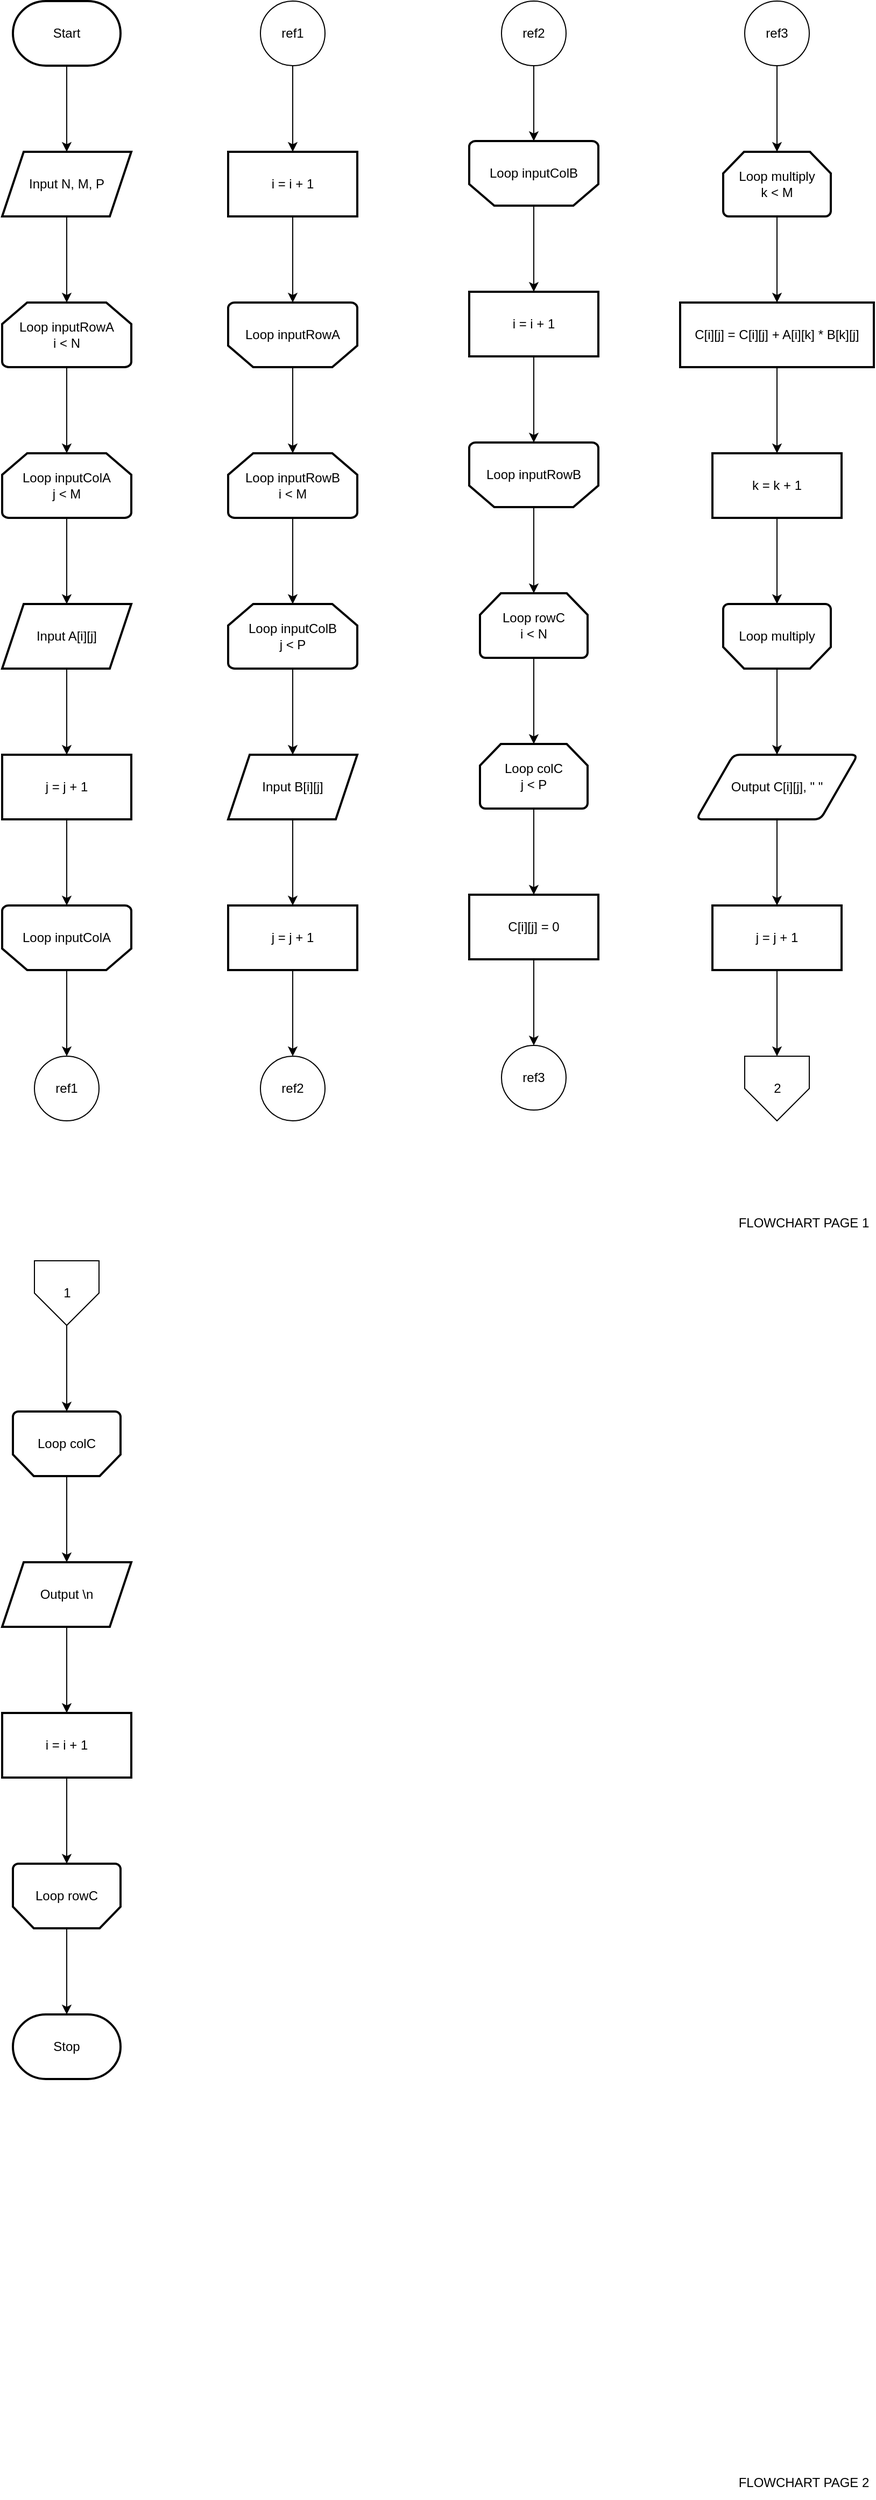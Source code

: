 <mxfile version="21.7.4" type="github">
  <diagram id="C5RBs43oDa-KdzZeNtuy" name="Page-1">
    <mxGraphModel dx="1193" dy="753" grid="1" gridSize="10" guides="1" tooltips="1" connect="1" arrows="1" fold="1" page="1" pageScale="1" pageWidth="827" pageHeight="1169" math="0" shadow="0">
      <root>
        <mxCell id="WIyWlLk6GJQsqaUBKTNV-0" />
        <mxCell id="WIyWlLk6GJQsqaUBKTNV-1" parent="WIyWlLk6GJQsqaUBKTNV-0" />
        <mxCell id="HKxjh_wqK_dI9qvHyycY-36" value="" style="edgeStyle=orthogonalEdgeStyle;rounded=0;orthogonalLoop=1;jettySize=auto;html=1;" parent="WIyWlLk6GJQsqaUBKTNV-1" source="HKxjh_wqK_dI9qvHyycY-33" target="HKxjh_wqK_dI9qvHyycY-37" edge="1">
          <mxGeometry relative="1" as="geometry">
            <mxPoint x="70" y="290" as="targetPoint" />
          </mxGeometry>
        </mxCell>
        <mxCell id="HKxjh_wqK_dI9qvHyycY-33" value="Input N, M, P" style="shape=parallelogram;perimeter=parallelogramPerimeter;whiteSpace=wrap;html=1;fixedSize=1;strokeWidth=2;" parent="WIyWlLk6GJQsqaUBKTNV-1" vertex="1">
          <mxGeometry x="10" y="150" width="120" height="60" as="geometry" />
        </mxCell>
        <mxCell id="HKxjh_wqK_dI9qvHyycY-39" value="" style="edgeStyle=orthogonalEdgeStyle;rounded=0;orthogonalLoop=1;jettySize=auto;html=1;" parent="WIyWlLk6GJQsqaUBKTNV-1" source="HKxjh_wqK_dI9qvHyycY-37" target="HKxjh_wqK_dI9qvHyycY-40" edge="1">
          <mxGeometry relative="1" as="geometry">
            <mxPoint x="70" y="430" as="targetPoint" />
          </mxGeometry>
        </mxCell>
        <mxCell id="HKxjh_wqK_dI9qvHyycY-37" value="Loop inputRowA&lt;br&gt;i &amp;lt; N" style="strokeWidth=2;html=1;shape=mxgraph.flowchart.loop_limit;whiteSpace=wrap;" parent="WIyWlLk6GJQsqaUBKTNV-1" vertex="1">
          <mxGeometry x="10" y="290" width="120" height="60" as="geometry" />
        </mxCell>
        <mxCell id="HKxjh_wqK_dI9qvHyycY-42" value="" style="edgeStyle=orthogonalEdgeStyle;rounded=0;orthogonalLoop=1;jettySize=auto;html=1;" parent="WIyWlLk6GJQsqaUBKTNV-1" source="HKxjh_wqK_dI9qvHyycY-40" target="HKxjh_wqK_dI9qvHyycY-41" edge="1">
          <mxGeometry relative="1" as="geometry" />
        </mxCell>
        <mxCell id="HKxjh_wqK_dI9qvHyycY-40" value="Loop inputColA&lt;br&gt;j &amp;lt; M" style="strokeWidth=2;html=1;shape=mxgraph.flowchart.loop_limit;whiteSpace=wrap;" parent="WIyWlLk6GJQsqaUBKTNV-1" vertex="1">
          <mxGeometry x="10" y="430" width="120" height="60" as="geometry" />
        </mxCell>
        <mxCell id="7tl5TSwnwn83FbGlhzgR-7" value="" style="edgeStyle=orthogonalEdgeStyle;rounded=0;orthogonalLoop=1;jettySize=auto;html=1;" parent="WIyWlLk6GJQsqaUBKTNV-1" source="HKxjh_wqK_dI9qvHyycY-41" target="7tl5TSwnwn83FbGlhzgR-6" edge="1">
          <mxGeometry relative="1" as="geometry" />
        </mxCell>
        <mxCell id="HKxjh_wqK_dI9qvHyycY-41" value="Input A[i][j]" style="shape=parallelogram;perimeter=parallelogramPerimeter;whiteSpace=wrap;html=1;fixedSize=1;strokeWidth=2;" parent="WIyWlLk6GJQsqaUBKTNV-1" vertex="1">
          <mxGeometry x="10" y="570" width="120" height="60" as="geometry" />
        </mxCell>
        <mxCell id="7tl5TSwnwn83FbGlhzgR-9" value="" style="edgeStyle=orthogonalEdgeStyle;rounded=0;orthogonalLoop=1;jettySize=auto;html=1;" parent="WIyWlLk6GJQsqaUBKTNV-1" source="7tl5TSwnwn83FbGlhzgR-6" target="7tl5TSwnwn83FbGlhzgR-10" edge="1">
          <mxGeometry relative="1" as="geometry">
            <mxPoint x="70" y="850" as="targetPoint" />
          </mxGeometry>
        </mxCell>
        <mxCell id="7tl5TSwnwn83FbGlhzgR-6" value="j = j + 1" style="whiteSpace=wrap;html=1;strokeWidth=2;" parent="WIyWlLk6GJQsqaUBKTNV-1" vertex="1">
          <mxGeometry x="10" y="710" width="120" height="60" as="geometry" />
        </mxCell>
        <mxCell id="BlL5_unkoP82LWrU3UgC-6" value="" style="edgeStyle=orthogonalEdgeStyle;rounded=0;orthogonalLoop=1;jettySize=auto;html=1;" edge="1" parent="WIyWlLk6GJQsqaUBKTNV-1" source="7tl5TSwnwn83FbGlhzgR-10" target="BlL5_unkoP82LWrU3UgC-13">
          <mxGeometry relative="1" as="geometry">
            <mxPoint x="70" y="990.0" as="targetPoint" />
          </mxGeometry>
        </mxCell>
        <mxCell id="7tl5TSwnwn83FbGlhzgR-10" value="Loop inputColA" style="strokeWidth=2;html=1;shape=mxgraph.flowchart.loop_limit;whiteSpace=wrap;direction=west;" parent="WIyWlLk6GJQsqaUBKTNV-1" vertex="1">
          <mxGeometry x="10" y="850" width="120" height="60" as="geometry" />
        </mxCell>
        <mxCell id="7tl5TSwnwn83FbGlhzgR-14" value="" style="edgeStyle=orthogonalEdgeStyle;rounded=0;orthogonalLoop=1;jettySize=auto;html=1;" parent="WIyWlLk6GJQsqaUBKTNV-1" source="7tl5TSwnwn83FbGlhzgR-11" target="7tl5TSwnwn83FbGlhzgR-15" edge="1">
          <mxGeometry relative="1" as="geometry">
            <mxPoint x="280" y="290" as="targetPoint" />
          </mxGeometry>
        </mxCell>
        <mxCell id="7tl5TSwnwn83FbGlhzgR-11" value="i = i + 1" style="whiteSpace=wrap;html=1;strokeWidth=2;" parent="WIyWlLk6GJQsqaUBKTNV-1" vertex="1">
          <mxGeometry x="220" y="150" width="120" height="60" as="geometry" />
        </mxCell>
        <mxCell id="7tl5TSwnwn83FbGlhzgR-29" value="" style="edgeStyle=orthogonalEdgeStyle;rounded=0;orthogonalLoop=1;jettySize=auto;html=1;" parent="WIyWlLk6GJQsqaUBKTNV-1" source="7tl5TSwnwn83FbGlhzgR-15" target="7tl5TSwnwn83FbGlhzgR-17" edge="1">
          <mxGeometry relative="1" as="geometry" />
        </mxCell>
        <mxCell id="7tl5TSwnwn83FbGlhzgR-15" value="Loop inputRowA" style="strokeWidth=2;html=1;shape=mxgraph.flowchart.loop_limit;whiteSpace=wrap;direction=west;" parent="WIyWlLk6GJQsqaUBKTNV-1" vertex="1">
          <mxGeometry x="220" y="290" width="120" height="60" as="geometry" />
        </mxCell>
        <mxCell id="7tl5TSwnwn83FbGlhzgR-16" value="" style="edgeStyle=orthogonalEdgeStyle;rounded=0;orthogonalLoop=1;jettySize=auto;html=1;" parent="WIyWlLk6GJQsqaUBKTNV-1" source="7tl5TSwnwn83FbGlhzgR-17" target="7tl5TSwnwn83FbGlhzgR-19" edge="1">
          <mxGeometry relative="1" as="geometry">
            <mxPoint x="280" y="570" as="targetPoint" />
          </mxGeometry>
        </mxCell>
        <mxCell id="7tl5TSwnwn83FbGlhzgR-17" value="Loop inputRowB&lt;br&gt;i &amp;lt; M" style="strokeWidth=2;html=1;shape=mxgraph.flowchart.loop_limit;whiteSpace=wrap;" parent="WIyWlLk6GJQsqaUBKTNV-1" vertex="1">
          <mxGeometry x="220" y="430" width="120" height="60" as="geometry" />
        </mxCell>
        <mxCell id="7tl5TSwnwn83FbGlhzgR-18" value="" style="edgeStyle=orthogonalEdgeStyle;rounded=0;orthogonalLoop=1;jettySize=auto;html=1;" parent="WIyWlLk6GJQsqaUBKTNV-1" source="7tl5TSwnwn83FbGlhzgR-19" target="7tl5TSwnwn83FbGlhzgR-21" edge="1">
          <mxGeometry relative="1" as="geometry" />
        </mxCell>
        <mxCell id="7tl5TSwnwn83FbGlhzgR-19" value="Loop inputColB&lt;br&gt;j &amp;lt; P" style="strokeWidth=2;html=1;shape=mxgraph.flowchart.loop_limit;whiteSpace=wrap;" parent="WIyWlLk6GJQsqaUBKTNV-1" vertex="1">
          <mxGeometry x="220" y="570" width="120" height="60" as="geometry" />
        </mxCell>
        <mxCell id="7tl5TSwnwn83FbGlhzgR-20" value="" style="edgeStyle=orthogonalEdgeStyle;rounded=0;orthogonalLoop=1;jettySize=auto;html=1;" parent="WIyWlLk6GJQsqaUBKTNV-1" source="7tl5TSwnwn83FbGlhzgR-21" target="7tl5TSwnwn83FbGlhzgR-23" edge="1">
          <mxGeometry relative="1" as="geometry" />
        </mxCell>
        <mxCell id="7tl5TSwnwn83FbGlhzgR-21" value="Input B[i][j]" style="shape=parallelogram;perimeter=parallelogramPerimeter;whiteSpace=wrap;html=1;fixedSize=1;strokeWidth=2;" parent="WIyWlLk6GJQsqaUBKTNV-1" vertex="1">
          <mxGeometry x="220" y="710" width="120" height="60" as="geometry" />
        </mxCell>
        <mxCell id="BlL5_unkoP82LWrU3UgC-19" value="" style="edgeStyle=orthogonalEdgeStyle;rounded=0;orthogonalLoop=1;jettySize=auto;html=1;" edge="1" parent="WIyWlLk6GJQsqaUBKTNV-1" source="7tl5TSwnwn83FbGlhzgR-23" target="BlL5_unkoP82LWrU3UgC-20">
          <mxGeometry relative="1" as="geometry">
            <mxPoint x="280" y="980" as="targetPoint" />
          </mxGeometry>
        </mxCell>
        <mxCell id="7tl5TSwnwn83FbGlhzgR-23" value="j = j + 1" style="whiteSpace=wrap;html=1;strokeWidth=2;" parent="WIyWlLk6GJQsqaUBKTNV-1" vertex="1">
          <mxGeometry x="220" y="850" width="120" height="60" as="geometry" />
        </mxCell>
        <mxCell id="7tl5TSwnwn83FbGlhzgR-24" value="" style="edgeStyle=orthogonalEdgeStyle;rounded=0;orthogonalLoop=1;jettySize=auto;html=1;" parent="WIyWlLk6GJQsqaUBKTNV-1" source="7tl5TSwnwn83FbGlhzgR-25" target="7tl5TSwnwn83FbGlhzgR-27" edge="1">
          <mxGeometry relative="1" as="geometry" />
        </mxCell>
        <mxCell id="7tl5TSwnwn83FbGlhzgR-25" value="Loop inputColB" style="strokeWidth=2;html=1;shape=mxgraph.flowchart.loop_limit;whiteSpace=wrap;direction=west;" parent="WIyWlLk6GJQsqaUBKTNV-1" vertex="1">
          <mxGeometry x="444" y="140" width="120" height="60" as="geometry" />
        </mxCell>
        <mxCell id="7tl5TSwnwn83FbGlhzgR-26" value="" style="edgeStyle=orthogonalEdgeStyle;rounded=0;orthogonalLoop=1;jettySize=auto;html=1;" parent="WIyWlLk6GJQsqaUBKTNV-1" source="7tl5TSwnwn83FbGlhzgR-27" target="7tl5TSwnwn83FbGlhzgR-28" edge="1">
          <mxGeometry relative="1" as="geometry">
            <mxPoint x="504" y="420" as="targetPoint" />
          </mxGeometry>
        </mxCell>
        <mxCell id="7tl5TSwnwn83FbGlhzgR-27" value="i = i + 1" style="whiteSpace=wrap;html=1;strokeWidth=2;" parent="WIyWlLk6GJQsqaUBKTNV-1" vertex="1">
          <mxGeometry x="444" y="280" width="120" height="60" as="geometry" />
        </mxCell>
        <mxCell id="7tl5TSwnwn83FbGlhzgR-31" value="" style="edgeStyle=orthogonalEdgeStyle;rounded=0;orthogonalLoop=1;jettySize=auto;html=1;" parent="WIyWlLk6GJQsqaUBKTNV-1" source="7tl5TSwnwn83FbGlhzgR-28" target="7tl5TSwnwn83FbGlhzgR-30" edge="1">
          <mxGeometry relative="1" as="geometry" />
        </mxCell>
        <mxCell id="7tl5TSwnwn83FbGlhzgR-28" value="Loop inputRowB" style="strokeWidth=2;html=1;shape=mxgraph.flowchart.loop_limit;whiteSpace=wrap;direction=west;" parent="WIyWlLk6GJQsqaUBKTNV-1" vertex="1">
          <mxGeometry x="444" y="420" width="120" height="60" as="geometry" />
        </mxCell>
        <mxCell id="7tl5TSwnwn83FbGlhzgR-33" value="" style="edgeStyle=orthogonalEdgeStyle;rounded=0;orthogonalLoop=1;jettySize=auto;html=1;" parent="WIyWlLk6GJQsqaUBKTNV-1" source="7tl5TSwnwn83FbGlhzgR-30" target="7tl5TSwnwn83FbGlhzgR-32" edge="1">
          <mxGeometry relative="1" as="geometry" />
        </mxCell>
        <mxCell id="7tl5TSwnwn83FbGlhzgR-30" value="Loop rowC&lt;br&gt;i &amp;lt; N" style="strokeWidth=2;html=1;shape=mxgraph.flowchart.loop_limit;whiteSpace=wrap;direction=east;" parent="WIyWlLk6GJQsqaUBKTNV-1" vertex="1">
          <mxGeometry x="454" y="560" width="100" height="60" as="geometry" />
        </mxCell>
        <mxCell id="7tl5TSwnwn83FbGlhzgR-35" value="" style="edgeStyle=orthogonalEdgeStyle;rounded=0;orthogonalLoop=1;jettySize=auto;html=1;" parent="WIyWlLk6GJQsqaUBKTNV-1" source="7tl5TSwnwn83FbGlhzgR-32" target="7tl5TSwnwn83FbGlhzgR-34" edge="1">
          <mxGeometry relative="1" as="geometry" />
        </mxCell>
        <mxCell id="7tl5TSwnwn83FbGlhzgR-32" value="Loop colC&lt;br&gt;j &amp;lt; P" style="strokeWidth=2;html=1;shape=mxgraph.flowchart.loop_limit;whiteSpace=wrap;direction=east;" parent="WIyWlLk6GJQsqaUBKTNV-1" vertex="1">
          <mxGeometry x="454" y="700" width="100" height="60" as="geometry" />
        </mxCell>
        <mxCell id="BlL5_unkoP82LWrU3UgC-26" value="" style="edgeStyle=orthogonalEdgeStyle;rounded=0;orthogonalLoop=1;jettySize=auto;html=1;" edge="1" parent="WIyWlLk6GJQsqaUBKTNV-1" source="7tl5TSwnwn83FbGlhzgR-34" target="BlL5_unkoP82LWrU3UgC-27">
          <mxGeometry relative="1" as="geometry">
            <mxPoint x="504" y="970" as="targetPoint" />
          </mxGeometry>
        </mxCell>
        <mxCell id="7tl5TSwnwn83FbGlhzgR-34" value="C[i][j] = 0" style="whiteSpace=wrap;html=1;strokeWidth=2;" parent="WIyWlLk6GJQsqaUBKTNV-1" vertex="1">
          <mxGeometry x="444" y="840" width="120" height="60" as="geometry" />
        </mxCell>
        <mxCell id="7tl5TSwnwn83FbGlhzgR-42" value="" style="edgeStyle=orthogonalEdgeStyle;rounded=0;orthogonalLoop=1;jettySize=auto;html=1;" parent="WIyWlLk6GJQsqaUBKTNV-1" source="7tl5TSwnwn83FbGlhzgR-40" target="7tl5TSwnwn83FbGlhzgR-41" edge="1">
          <mxGeometry relative="1" as="geometry" />
        </mxCell>
        <mxCell id="7tl5TSwnwn83FbGlhzgR-40" value="Loop multiply&lt;br&gt;k &amp;lt; M" style="strokeWidth=2;html=1;shape=mxgraph.flowchart.loop_limit;whiteSpace=wrap;" parent="WIyWlLk6GJQsqaUBKTNV-1" vertex="1">
          <mxGeometry x="680" y="150" width="100" height="60" as="geometry" />
        </mxCell>
        <mxCell id="7tl5TSwnwn83FbGlhzgR-44" value="" style="edgeStyle=orthogonalEdgeStyle;rounded=0;orthogonalLoop=1;jettySize=auto;html=1;" parent="WIyWlLk6GJQsqaUBKTNV-1" source="7tl5TSwnwn83FbGlhzgR-41" edge="1">
          <mxGeometry relative="1" as="geometry">
            <mxPoint x="730" y="430.0" as="targetPoint" />
          </mxGeometry>
        </mxCell>
        <mxCell id="7tl5TSwnwn83FbGlhzgR-41" value="C[i][j] = C[i][j] + A[i][k] * B[k][j]" style="whiteSpace=wrap;html=1;strokeWidth=2;" parent="WIyWlLk6GJQsqaUBKTNV-1" vertex="1">
          <mxGeometry x="640" y="290" width="180" height="60" as="geometry" />
        </mxCell>
        <mxCell id="7tl5TSwnwn83FbGlhzgR-62" value="" style="edgeStyle=orthogonalEdgeStyle;rounded=0;orthogonalLoop=1;jettySize=auto;html=1;" parent="WIyWlLk6GJQsqaUBKTNV-1" source="7tl5TSwnwn83FbGlhzgR-60" target="HKxjh_wqK_dI9qvHyycY-33" edge="1">
          <mxGeometry relative="1" as="geometry" />
        </mxCell>
        <mxCell id="7tl5TSwnwn83FbGlhzgR-60" value="Start" style="strokeWidth=2;html=1;shape=mxgraph.flowchart.terminator;whiteSpace=wrap;" parent="WIyWlLk6GJQsqaUBKTNV-1" vertex="1">
          <mxGeometry x="20" y="10" width="100" height="60" as="geometry" />
        </mxCell>
        <mxCell id="BlL5_unkoP82LWrU3UgC-13" value="ref1" style="ellipse;whiteSpace=wrap;html=1;aspect=fixed;" vertex="1" parent="WIyWlLk6GJQsqaUBKTNV-1">
          <mxGeometry x="40" y="990" width="60" height="60" as="geometry" />
        </mxCell>
        <mxCell id="BlL5_unkoP82LWrU3UgC-17" value="" style="edgeStyle=orthogonalEdgeStyle;rounded=0;orthogonalLoop=1;jettySize=auto;html=1;" edge="1" parent="WIyWlLk6GJQsqaUBKTNV-1" source="BlL5_unkoP82LWrU3UgC-16" target="7tl5TSwnwn83FbGlhzgR-11">
          <mxGeometry relative="1" as="geometry" />
        </mxCell>
        <mxCell id="BlL5_unkoP82LWrU3UgC-16" value="ref1" style="ellipse;whiteSpace=wrap;html=1;aspect=fixed;" vertex="1" parent="WIyWlLk6GJQsqaUBKTNV-1">
          <mxGeometry x="250" y="10" width="60" height="60" as="geometry" />
        </mxCell>
        <mxCell id="BlL5_unkoP82LWrU3UgC-20" value="ref2" style="ellipse;whiteSpace=wrap;html=1;aspect=fixed;" vertex="1" parent="WIyWlLk6GJQsqaUBKTNV-1">
          <mxGeometry x="250" y="990" width="60" height="60" as="geometry" />
        </mxCell>
        <mxCell id="BlL5_unkoP82LWrU3UgC-24" value="" style="edgeStyle=orthogonalEdgeStyle;rounded=0;orthogonalLoop=1;jettySize=auto;html=1;" edge="1" parent="WIyWlLk6GJQsqaUBKTNV-1" source="BlL5_unkoP82LWrU3UgC-23" target="7tl5TSwnwn83FbGlhzgR-25">
          <mxGeometry relative="1" as="geometry" />
        </mxCell>
        <mxCell id="BlL5_unkoP82LWrU3UgC-23" value="ref2" style="ellipse;whiteSpace=wrap;html=1;aspect=fixed;" vertex="1" parent="WIyWlLk6GJQsqaUBKTNV-1">
          <mxGeometry x="474" y="10" width="60" height="60" as="geometry" />
        </mxCell>
        <mxCell id="BlL5_unkoP82LWrU3UgC-27" value="ref3" style="ellipse;whiteSpace=wrap;html=1;aspect=fixed;" vertex="1" parent="WIyWlLk6GJQsqaUBKTNV-1">
          <mxGeometry x="474" y="980" width="60" height="60" as="geometry" />
        </mxCell>
        <mxCell id="BlL5_unkoP82LWrU3UgC-31" value="" style="edgeStyle=orthogonalEdgeStyle;rounded=0;orthogonalLoop=1;jettySize=auto;html=1;" edge="1" parent="WIyWlLk6GJQsqaUBKTNV-1" source="BlL5_unkoP82LWrU3UgC-30" target="7tl5TSwnwn83FbGlhzgR-40">
          <mxGeometry relative="1" as="geometry" />
        </mxCell>
        <mxCell id="BlL5_unkoP82LWrU3UgC-30" value="ref3" style="ellipse;whiteSpace=wrap;html=1;aspect=fixed;" vertex="1" parent="WIyWlLk6GJQsqaUBKTNV-1">
          <mxGeometry x="700" y="10" width="60" height="60" as="geometry" />
        </mxCell>
        <mxCell id="BlL5_unkoP82LWrU3UgC-49" value="" style="edgeStyle=orthogonalEdgeStyle;rounded=0;orthogonalLoop=1;jettySize=auto;html=1;" edge="1" parent="WIyWlLk6GJQsqaUBKTNV-1" source="BlL5_unkoP82LWrU3UgC-50" target="BlL5_unkoP82LWrU3UgC-57">
          <mxGeometry relative="1" as="geometry" />
        </mxCell>
        <mxCell id="BlL5_unkoP82LWrU3UgC-50" value="Loop multiply" style="strokeWidth=2;html=1;shape=mxgraph.flowchart.loop_limit;whiteSpace=wrap;direction=west;" vertex="1" parent="WIyWlLk6GJQsqaUBKTNV-1">
          <mxGeometry x="680" y="570.0" width="100" height="60" as="geometry" />
        </mxCell>
        <mxCell id="BlL5_unkoP82LWrU3UgC-51" value="" style="edgeStyle=orthogonalEdgeStyle;rounded=0;orthogonalLoop=1;jettySize=auto;html=1;" edge="1" parent="WIyWlLk6GJQsqaUBKTNV-1" source="BlL5_unkoP82LWrU3UgC-52" target="BlL5_unkoP82LWrU3UgC-63">
          <mxGeometry relative="1" as="geometry" />
        </mxCell>
        <mxCell id="BlL5_unkoP82LWrU3UgC-52" value="Loop colC" style="strokeWidth=2;html=1;shape=mxgraph.flowchart.loop_limit;whiteSpace=wrap;direction=west;" vertex="1" parent="WIyWlLk6GJQsqaUBKTNV-1">
          <mxGeometry x="20" y="1320.0" width="100" height="60" as="geometry" />
        </mxCell>
        <mxCell id="BlL5_unkoP82LWrU3UgC-53" value="" style="edgeStyle=orthogonalEdgeStyle;rounded=0;orthogonalLoop=1;jettySize=auto;html=1;" edge="1" parent="WIyWlLk6GJQsqaUBKTNV-1" source="BlL5_unkoP82LWrU3UgC-54" target="BlL5_unkoP82LWrU3UgC-55">
          <mxGeometry relative="1" as="geometry">
            <mxPoint x="70" y="1850" as="targetPoint" />
          </mxGeometry>
        </mxCell>
        <mxCell id="BlL5_unkoP82LWrU3UgC-54" value="Loop rowC" style="strokeWidth=2;html=1;shape=mxgraph.flowchart.loop_limit;whiteSpace=wrap;direction=west;" vertex="1" parent="WIyWlLk6GJQsqaUBKTNV-1">
          <mxGeometry x="20" y="1740" width="100" height="60" as="geometry" />
        </mxCell>
        <mxCell id="BlL5_unkoP82LWrU3UgC-55" value="Stop" style="strokeWidth=2;html=1;shape=mxgraph.flowchart.terminator;whiteSpace=wrap;" vertex="1" parent="WIyWlLk6GJQsqaUBKTNV-1">
          <mxGeometry x="20" y="1880" width="100" height="60" as="geometry" />
        </mxCell>
        <mxCell id="BlL5_unkoP82LWrU3UgC-56" value="" style="edgeStyle=orthogonalEdgeStyle;rounded=0;orthogonalLoop=1;jettySize=auto;html=1;" edge="1" parent="WIyWlLk6GJQsqaUBKTNV-1" source="BlL5_unkoP82LWrU3UgC-57">
          <mxGeometry relative="1" as="geometry">
            <mxPoint x="730" y="850" as="targetPoint" />
          </mxGeometry>
        </mxCell>
        <mxCell id="BlL5_unkoP82LWrU3UgC-57" value="Output C[i][j], &quot; &quot;" style="shape=parallelogram;html=1;strokeWidth=2;perimeter=parallelogramPerimeter;whiteSpace=wrap;rounded=1;arcSize=12;size=0.23;" vertex="1" parent="WIyWlLk6GJQsqaUBKTNV-1">
          <mxGeometry x="655" y="710" width="150" height="60" as="geometry" />
        </mxCell>
        <mxCell id="BlL5_unkoP82LWrU3UgC-58" value="" style="edgeStyle=orthogonalEdgeStyle;rounded=0;orthogonalLoop=1;jettySize=auto;html=1;" edge="1" parent="WIyWlLk6GJQsqaUBKTNV-1" source="BlL5_unkoP82LWrU3UgC-59" target="BlL5_unkoP82LWrU3UgC-50">
          <mxGeometry relative="1" as="geometry" />
        </mxCell>
        <mxCell id="BlL5_unkoP82LWrU3UgC-59" value="k = k + 1" style="whiteSpace=wrap;html=1;strokeWidth=2;" vertex="1" parent="WIyWlLk6GJQsqaUBKTNV-1">
          <mxGeometry x="670" y="430" width="120" height="60" as="geometry" />
        </mxCell>
        <mxCell id="BlL5_unkoP82LWrU3UgC-72" value="" style="edgeStyle=orthogonalEdgeStyle;rounded=0;orthogonalLoop=1;jettySize=auto;html=1;" edge="1" parent="WIyWlLk6GJQsqaUBKTNV-1" source="BlL5_unkoP82LWrU3UgC-61" target="BlL5_unkoP82LWrU3UgC-71">
          <mxGeometry relative="1" as="geometry" />
        </mxCell>
        <mxCell id="BlL5_unkoP82LWrU3UgC-61" value="j = j + 1" style="whiteSpace=wrap;html=1;strokeWidth=2;" vertex="1" parent="WIyWlLk6GJQsqaUBKTNV-1">
          <mxGeometry x="670" y="850" width="120" height="60" as="geometry" />
        </mxCell>
        <mxCell id="BlL5_unkoP82LWrU3UgC-62" value="" style="edgeStyle=orthogonalEdgeStyle;rounded=0;orthogonalLoop=1;jettySize=auto;html=1;" edge="1" parent="WIyWlLk6GJQsqaUBKTNV-1" source="BlL5_unkoP82LWrU3UgC-63" target="BlL5_unkoP82LWrU3UgC-65">
          <mxGeometry relative="1" as="geometry" />
        </mxCell>
        <mxCell id="BlL5_unkoP82LWrU3UgC-63" value="Output \n" style="shape=parallelogram;perimeter=parallelogramPerimeter;whiteSpace=wrap;html=1;fixedSize=1;strokeWidth=2;" vertex="1" parent="WIyWlLk6GJQsqaUBKTNV-1">
          <mxGeometry x="10" y="1460.0" width="120" height="60" as="geometry" />
        </mxCell>
        <mxCell id="BlL5_unkoP82LWrU3UgC-64" value="" style="edgeStyle=orthogonalEdgeStyle;rounded=0;orthogonalLoop=1;jettySize=auto;html=1;" edge="1" parent="WIyWlLk6GJQsqaUBKTNV-1" source="BlL5_unkoP82LWrU3UgC-65" target="BlL5_unkoP82LWrU3UgC-54">
          <mxGeometry relative="1" as="geometry" />
        </mxCell>
        <mxCell id="BlL5_unkoP82LWrU3UgC-65" value="i = i + 1" style="whiteSpace=wrap;html=1;strokeWidth=2;" vertex="1" parent="WIyWlLk6GJQsqaUBKTNV-1">
          <mxGeometry x="10" y="1600.0" width="120" height="60" as="geometry" />
        </mxCell>
        <mxCell id="BlL5_unkoP82LWrU3UgC-70" value="" style="edgeStyle=orthogonalEdgeStyle;rounded=0;orthogonalLoop=1;jettySize=auto;html=1;" edge="1" parent="WIyWlLk6GJQsqaUBKTNV-1" source="BlL5_unkoP82LWrU3UgC-66" target="BlL5_unkoP82LWrU3UgC-52">
          <mxGeometry relative="1" as="geometry" />
        </mxCell>
        <mxCell id="BlL5_unkoP82LWrU3UgC-66" value="1" style="html=1;shape=offPageConnector;rounded=0;size=0.5;" vertex="1" parent="WIyWlLk6GJQsqaUBKTNV-1">
          <mxGeometry x="40" y="1180" width="60" height="60" as="geometry" />
        </mxCell>
        <mxCell id="BlL5_unkoP82LWrU3UgC-71" value="2" style="html=1;shape=offPageConnector;rounded=0;size=0.5;" vertex="1" parent="WIyWlLk6GJQsqaUBKTNV-1">
          <mxGeometry x="700" y="990" width="60" height="60" as="geometry" />
        </mxCell>
        <mxCell id="BlL5_unkoP82LWrU3UgC-73" value="FLOWCHART PAGE 1" style="text;strokeColor=none;align=center;fillColor=none;html=1;verticalAlign=middle;whiteSpace=wrap;rounded=0;" vertex="1" parent="WIyWlLk6GJQsqaUBKTNV-1">
          <mxGeometry x="690" y="1130" width="130" height="30" as="geometry" />
        </mxCell>
        <mxCell id="BlL5_unkoP82LWrU3UgC-74" value="FLOWCHART PAGE 2" style="text;strokeColor=none;align=center;fillColor=none;html=1;verticalAlign=middle;whiteSpace=wrap;rounded=0;" vertex="1" parent="WIyWlLk6GJQsqaUBKTNV-1">
          <mxGeometry x="690" y="2300" width="130" height="30" as="geometry" />
        </mxCell>
      </root>
    </mxGraphModel>
  </diagram>
</mxfile>
